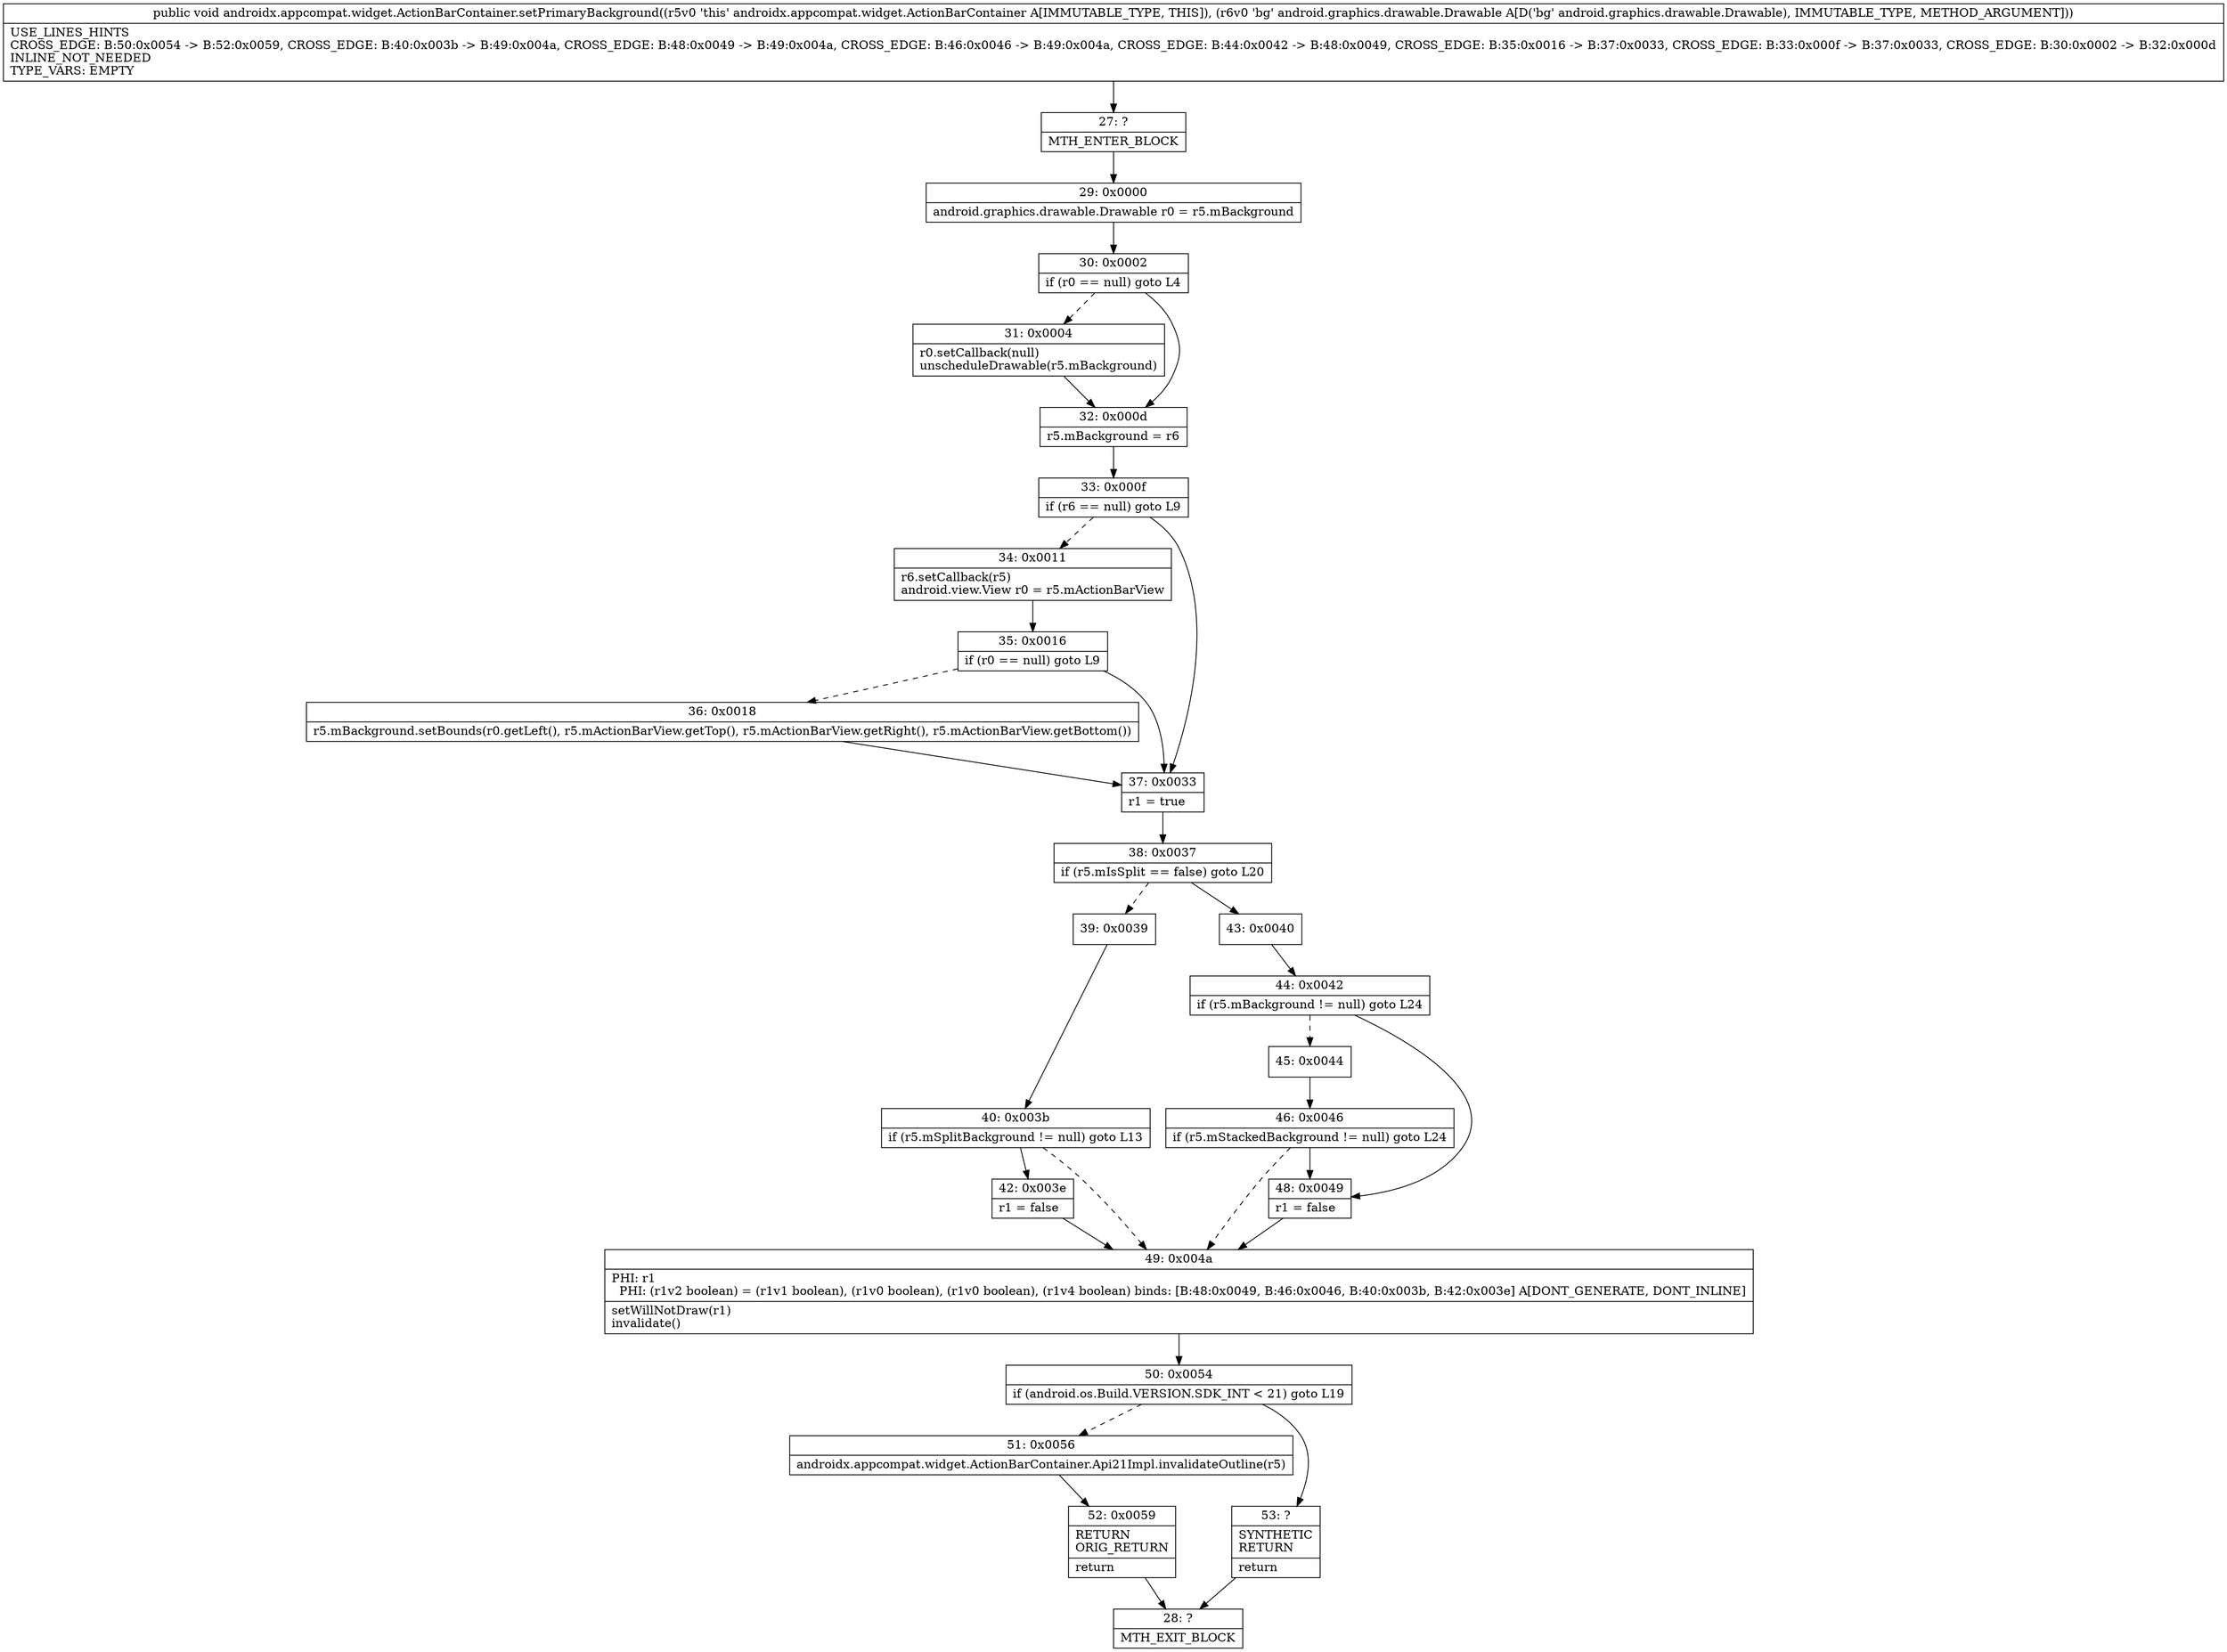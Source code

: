 digraph "CFG forandroidx.appcompat.widget.ActionBarContainer.setPrimaryBackground(Landroid\/graphics\/drawable\/Drawable;)V" {
Node_27 [shape=record,label="{27\:\ ?|MTH_ENTER_BLOCK\l}"];
Node_29 [shape=record,label="{29\:\ 0x0000|android.graphics.drawable.Drawable r0 = r5.mBackground\l}"];
Node_30 [shape=record,label="{30\:\ 0x0002|if (r0 == null) goto L4\l}"];
Node_31 [shape=record,label="{31\:\ 0x0004|r0.setCallback(null)\lunscheduleDrawable(r5.mBackground)\l}"];
Node_32 [shape=record,label="{32\:\ 0x000d|r5.mBackground = r6\l}"];
Node_33 [shape=record,label="{33\:\ 0x000f|if (r6 == null) goto L9\l}"];
Node_34 [shape=record,label="{34\:\ 0x0011|r6.setCallback(r5)\landroid.view.View r0 = r5.mActionBarView\l}"];
Node_35 [shape=record,label="{35\:\ 0x0016|if (r0 == null) goto L9\l}"];
Node_36 [shape=record,label="{36\:\ 0x0018|r5.mBackground.setBounds(r0.getLeft(), r5.mActionBarView.getTop(), r5.mActionBarView.getRight(), r5.mActionBarView.getBottom())\l}"];
Node_37 [shape=record,label="{37\:\ 0x0033|r1 = true\l}"];
Node_38 [shape=record,label="{38\:\ 0x0037|if (r5.mIsSplit == false) goto L20\l}"];
Node_39 [shape=record,label="{39\:\ 0x0039}"];
Node_40 [shape=record,label="{40\:\ 0x003b|if (r5.mSplitBackground != null) goto L13\l}"];
Node_42 [shape=record,label="{42\:\ 0x003e|r1 = false\l}"];
Node_49 [shape=record,label="{49\:\ 0x004a|PHI: r1 \l  PHI: (r1v2 boolean) = (r1v1 boolean), (r1v0 boolean), (r1v0 boolean), (r1v4 boolean) binds: [B:48:0x0049, B:46:0x0046, B:40:0x003b, B:42:0x003e] A[DONT_GENERATE, DONT_INLINE]\l|setWillNotDraw(r1)\linvalidate()\l}"];
Node_50 [shape=record,label="{50\:\ 0x0054|if (android.os.Build.VERSION.SDK_INT \< 21) goto L19\l}"];
Node_51 [shape=record,label="{51\:\ 0x0056|androidx.appcompat.widget.ActionBarContainer.Api21Impl.invalidateOutline(r5)\l}"];
Node_52 [shape=record,label="{52\:\ 0x0059|RETURN\lORIG_RETURN\l|return\l}"];
Node_28 [shape=record,label="{28\:\ ?|MTH_EXIT_BLOCK\l}"];
Node_53 [shape=record,label="{53\:\ ?|SYNTHETIC\lRETURN\l|return\l}"];
Node_43 [shape=record,label="{43\:\ 0x0040}"];
Node_44 [shape=record,label="{44\:\ 0x0042|if (r5.mBackground != null) goto L24\l}"];
Node_45 [shape=record,label="{45\:\ 0x0044}"];
Node_46 [shape=record,label="{46\:\ 0x0046|if (r5.mStackedBackground != null) goto L24\l}"];
Node_48 [shape=record,label="{48\:\ 0x0049|r1 = false\l}"];
MethodNode[shape=record,label="{public void androidx.appcompat.widget.ActionBarContainer.setPrimaryBackground((r5v0 'this' androidx.appcompat.widget.ActionBarContainer A[IMMUTABLE_TYPE, THIS]), (r6v0 'bg' android.graphics.drawable.Drawable A[D('bg' android.graphics.drawable.Drawable), IMMUTABLE_TYPE, METHOD_ARGUMENT]))  | USE_LINES_HINTS\lCROSS_EDGE: B:50:0x0054 \-\> B:52:0x0059, CROSS_EDGE: B:40:0x003b \-\> B:49:0x004a, CROSS_EDGE: B:48:0x0049 \-\> B:49:0x004a, CROSS_EDGE: B:46:0x0046 \-\> B:49:0x004a, CROSS_EDGE: B:44:0x0042 \-\> B:48:0x0049, CROSS_EDGE: B:35:0x0016 \-\> B:37:0x0033, CROSS_EDGE: B:33:0x000f \-\> B:37:0x0033, CROSS_EDGE: B:30:0x0002 \-\> B:32:0x000d\lINLINE_NOT_NEEDED\lTYPE_VARS: EMPTY\l}"];
MethodNode -> Node_27;Node_27 -> Node_29;
Node_29 -> Node_30;
Node_30 -> Node_31[style=dashed];
Node_30 -> Node_32;
Node_31 -> Node_32;
Node_32 -> Node_33;
Node_33 -> Node_34[style=dashed];
Node_33 -> Node_37;
Node_34 -> Node_35;
Node_35 -> Node_36[style=dashed];
Node_35 -> Node_37;
Node_36 -> Node_37;
Node_37 -> Node_38;
Node_38 -> Node_39[style=dashed];
Node_38 -> Node_43;
Node_39 -> Node_40;
Node_40 -> Node_42;
Node_40 -> Node_49[style=dashed];
Node_42 -> Node_49;
Node_49 -> Node_50;
Node_50 -> Node_51[style=dashed];
Node_50 -> Node_53;
Node_51 -> Node_52;
Node_52 -> Node_28;
Node_53 -> Node_28;
Node_43 -> Node_44;
Node_44 -> Node_45[style=dashed];
Node_44 -> Node_48;
Node_45 -> Node_46;
Node_46 -> Node_48;
Node_46 -> Node_49[style=dashed];
Node_48 -> Node_49;
}

